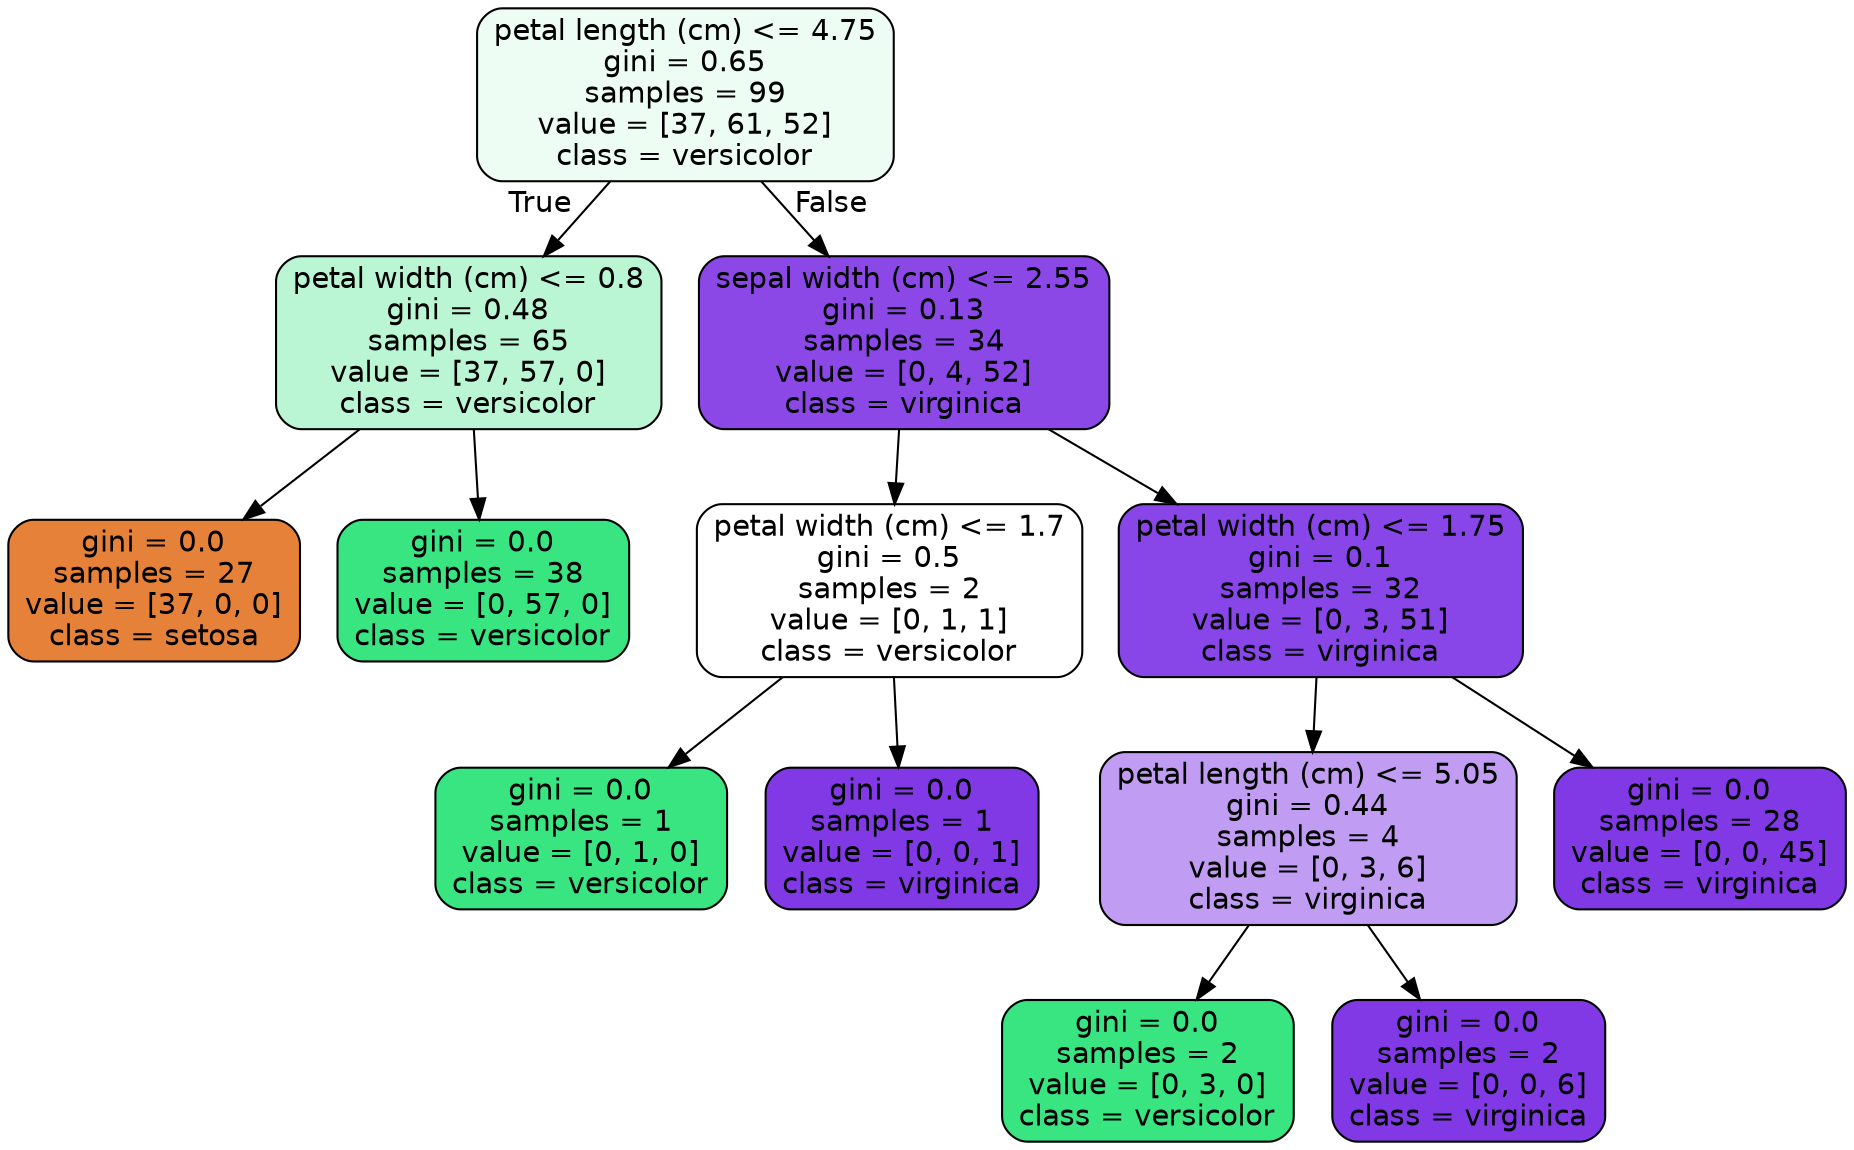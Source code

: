 digraph Tree {
node [shape=box, style="filled, rounded", color="black", fontname="helvetica"] ;
edge [fontname="helvetica"] ;
0 [label="petal length (cm) <= 4.75\ngini = 0.65\nsamples = 99\nvalue = [37, 61, 52]\nclass = versicolor", fillcolor="#edfdf3"] ;
1 [label="petal width (cm) <= 0.8\ngini = 0.48\nsamples = 65\nvalue = [37, 57, 0]\nclass = versicolor", fillcolor="#baf6d3"] ;
0 -> 1 [labeldistance=2.5, labelangle=45, headlabel="True"] ;
2 [label="gini = 0.0\nsamples = 27\nvalue = [37, 0, 0]\nclass = setosa", fillcolor="#e58139"] ;
1 -> 2 ;
3 [label="gini = 0.0\nsamples = 38\nvalue = [0, 57, 0]\nclass = versicolor", fillcolor="#39e581"] ;
1 -> 3 ;
4 [label="sepal width (cm) <= 2.55\ngini = 0.13\nsamples = 34\nvalue = [0, 4, 52]\nclass = virginica", fillcolor="#8b48e7"] ;
0 -> 4 [labeldistance=2.5, labelangle=-45, headlabel="False"] ;
5 [label="petal width (cm) <= 1.7\ngini = 0.5\nsamples = 2\nvalue = [0, 1, 1]\nclass = versicolor", fillcolor="#ffffff"] ;
4 -> 5 ;
6 [label="gini = 0.0\nsamples = 1\nvalue = [0, 1, 0]\nclass = versicolor", fillcolor="#39e581"] ;
5 -> 6 ;
7 [label="gini = 0.0\nsamples = 1\nvalue = [0, 0, 1]\nclass = virginica", fillcolor="#8139e5"] ;
5 -> 7 ;
8 [label="petal width (cm) <= 1.75\ngini = 0.1\nsamples = 32\nvalue = [0, 3, 51]\nclass = virginica", fillcolor="#8845e7"] ;
4 -> 8 ;
9 [label="petal length (cm) <= 5.05\ngini = 0.44\nsamples = 4\nvalue = [0, 3, 6]\nclass = virginica", fillcolor="#c09cf2"] ;
8 -> 9 ;
10 [label="gini = 0.0\nsamples = 2\nvalue = [0, 3, 0]\nclass = versicolor", fillcolor="#39e581"] ;
9 -> 10 ;
11 [label="gini = 0.0\nsamples = 2\nvalue = [0, 0, 6]\nclass = virginica", fillcolor="#8139e5"] ;
9 -> 11 ;
12 [label="gini = 0.0\nsamples = 28\nvalue = [0, 0, 45]\nclass = virginica", fillcolor="#8139e5"] ;
8 -> 12 ;
}